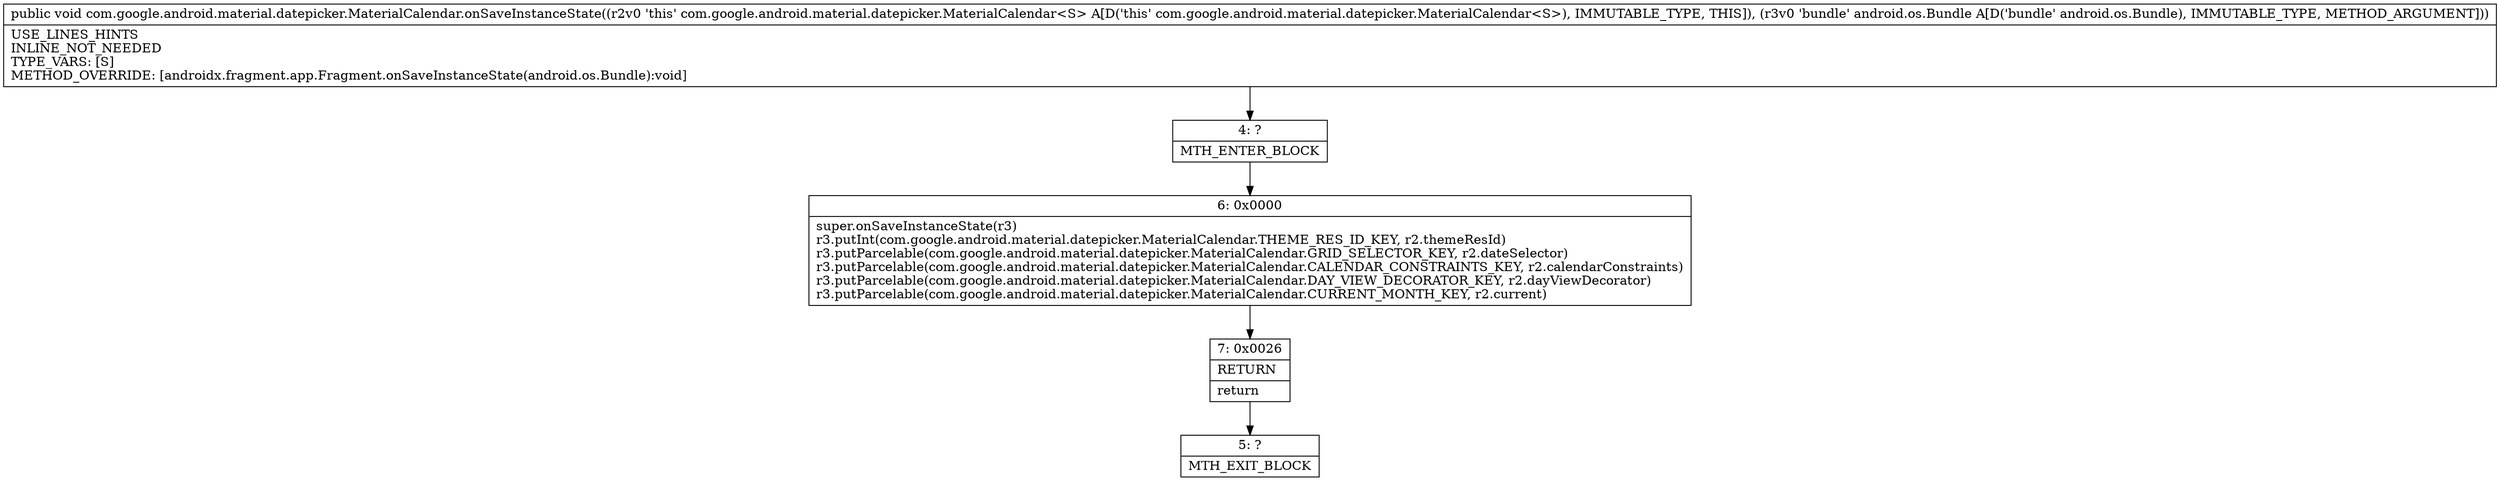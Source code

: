 digraph "CFG forcom.google.android.material.datepicker.MaterialCalendar.onSaveInstanceState(Landroid\/os\/Bundle;)V" {
Node_4 [shape=record,label="{4\:\ ?|MTH_ENTER_BLOCK\l}"];
Node_6 [shape=record,label="{6\:\ 0x0000|super.onSaveInstanceState(r3)\lr3.putInt(com.google.android.material.datepicker.MaterialCalendar.THEME_RES_ID_KEY, r2.themeResId)\lr3.putParcelable(com.google.android.material.datepicker.MaterialCalendar.GRID_SELECTOR_KEY, r2.dateSelector)\lr3.putParcelable(com.google.android.material.datepicker.MaterialCalendar.CALENDAR_CONSTRAINTS_KEY, r2.calendarConstraints)\lr3.putParcelable(com.google.android.material.datepicker.MaterialCalendar.DAY_VIEW_DECORATOR_KEY, r2.dayViewDecorator)\lr3.putParcelable(com.google.android.material.datepicker.MaterialCalendar.CURRENT_MONTH_KEY, r2.current)\l}"];
Node_7 [shape=record,label="{7\:\ 0x0026|RETURN\l|return\l}"];
Node_5 [shape=record,label="{5\:\ ?|MTH_EXIT_BLOCK\l}"];
MethodNode[shape=record,label="{public void com.google.android.material.datepicker.MaterialCalendar.onSaveInstanceState((r2v0 'this' com.google.android.material.datepicker.MaterialCalendar\<S\> A[D('this' com.google.android.material.datepicker.MaterialCalendar\<S\>), IMMUTABLE_TYPE, THIS]), (r3v0 'bundle' android.os.Bundle A[D('bundle' android.os.Bundle), IMMUTABLE_TYPE, METHOD_ARGUMENT]))  | USE_LINES_HINTS\lINLINE_NOT_NEEDED\lTYPE_VARS: [S]\lMETHOD_OVERRIDE: [androidx.fragment.app.Fragment.onSaveInstanceState(android.os.Bundle):void]\l}"];
MethodNode -> Node_4;Node_4 -> Node_6;
Node_6 -> Node_7;
Node_7 -> Node_5;
}

